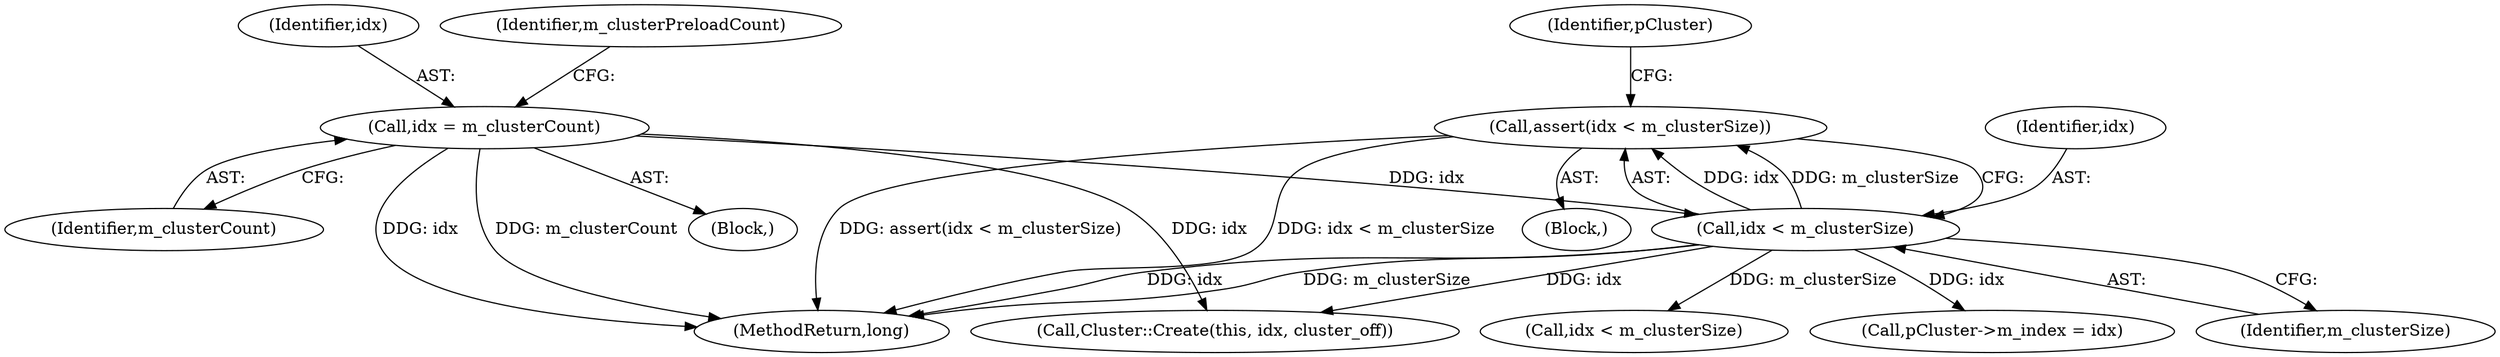 digraph "1_Android_cc274e2abe8b2a6698a5c47d8aa4bb45f1f9538d_6@API" {
"1000541" [label="(Call,assert(idx < m_clusterSize))"];
"1000542" [label="(Call,idx < m_clusterSize)"];
"1000533" [label="(Call,idx = m_clusterCount)"];
"1000674" [label="(Call,Cluster::Create(this, idx, cluster_off))"];
"1000533" [label="(Call,idx = m_clusterCount)"];
"1001019" [label="(MethodReturn,long)"];
"1000603" [label="(Call,pCluster->m_index = idx)"];
"1000544" [label="(Identifier,m_clusterSize)"];
"1000541" [label="(Call,assert(idx < m_clusterSize))"];
"1000168" [label="(Block,)"];
"1000543" [label="(Identifier,idx)"];
"1000535" [label="(Identifier,m_clusterCount)"];
"1000546" [label="(Identifier,pCluster)"];
"1000538" [label="(Identifier,m_clusterPreloadCount)"];
"1000534" [label="(Identifier,idx)"];
"1000542" [label="(Call,idx < m_clusterSize)"];
"1000540" [label="(Block,)"];
"1000685" [label="(Call,idx < m_clusterSize)"];
"1000541" -> "1000540"  [label="AST: "];
"1000541" -> "1000542"  [label="CFG: "];
"1000542" -> "1000541"  [label="AST: "];
"1000546" -> "1000541"  [label="CFG: "];
"1000541" -> "1001019"  [label="DDG: idx < m_clusterSize"];
"1000541" -> "1001019"  [label="DDG: assert(idx < m_clusterSize)"];
"1000542" -> "1000541"  [label="DDG: idx"];
"1000542" -> "1000541"  [label="DDG: m_clusterSize"];
"1000542" -> "1000544"  [label="CFG: "];
"1000543" -> "1000542"  [label="AST: "];
"1000544" -> "1000542"  [label="AST: "];
"1000542" -> "1001019"  [label="DDG: idx"];
"1000542" -> "1001019"  [label="DDG: m_clusterSize"];
"1000533" -> "1000542"  [label="DDG: idx"];
"1000542" -> "1000603"  [label="DDG: idx"];
"1000542" -> "1000674"  [label="DDG: idx"];
"1000542" -> "1000685"  [label="DDG: m_clusterSize"];
"1000533" -> "1000168"  [label="AST: "];
"1000533" -> "1000535"  [label="CFG: "];
"1000534" -> "1000533"  [label="AST: "];
"1000535" -> "1000533"  [label="AST: "];
"1000538" -> "1000533"  [label="CFG: "];
"1000533" -> "1001019"  [label="DDG: idx"];
"1000533" -> "1001019"  [label="DDG: m_clusterCount"];
"1000533" -> "1000674"  [label="DDG: idx"];
}
